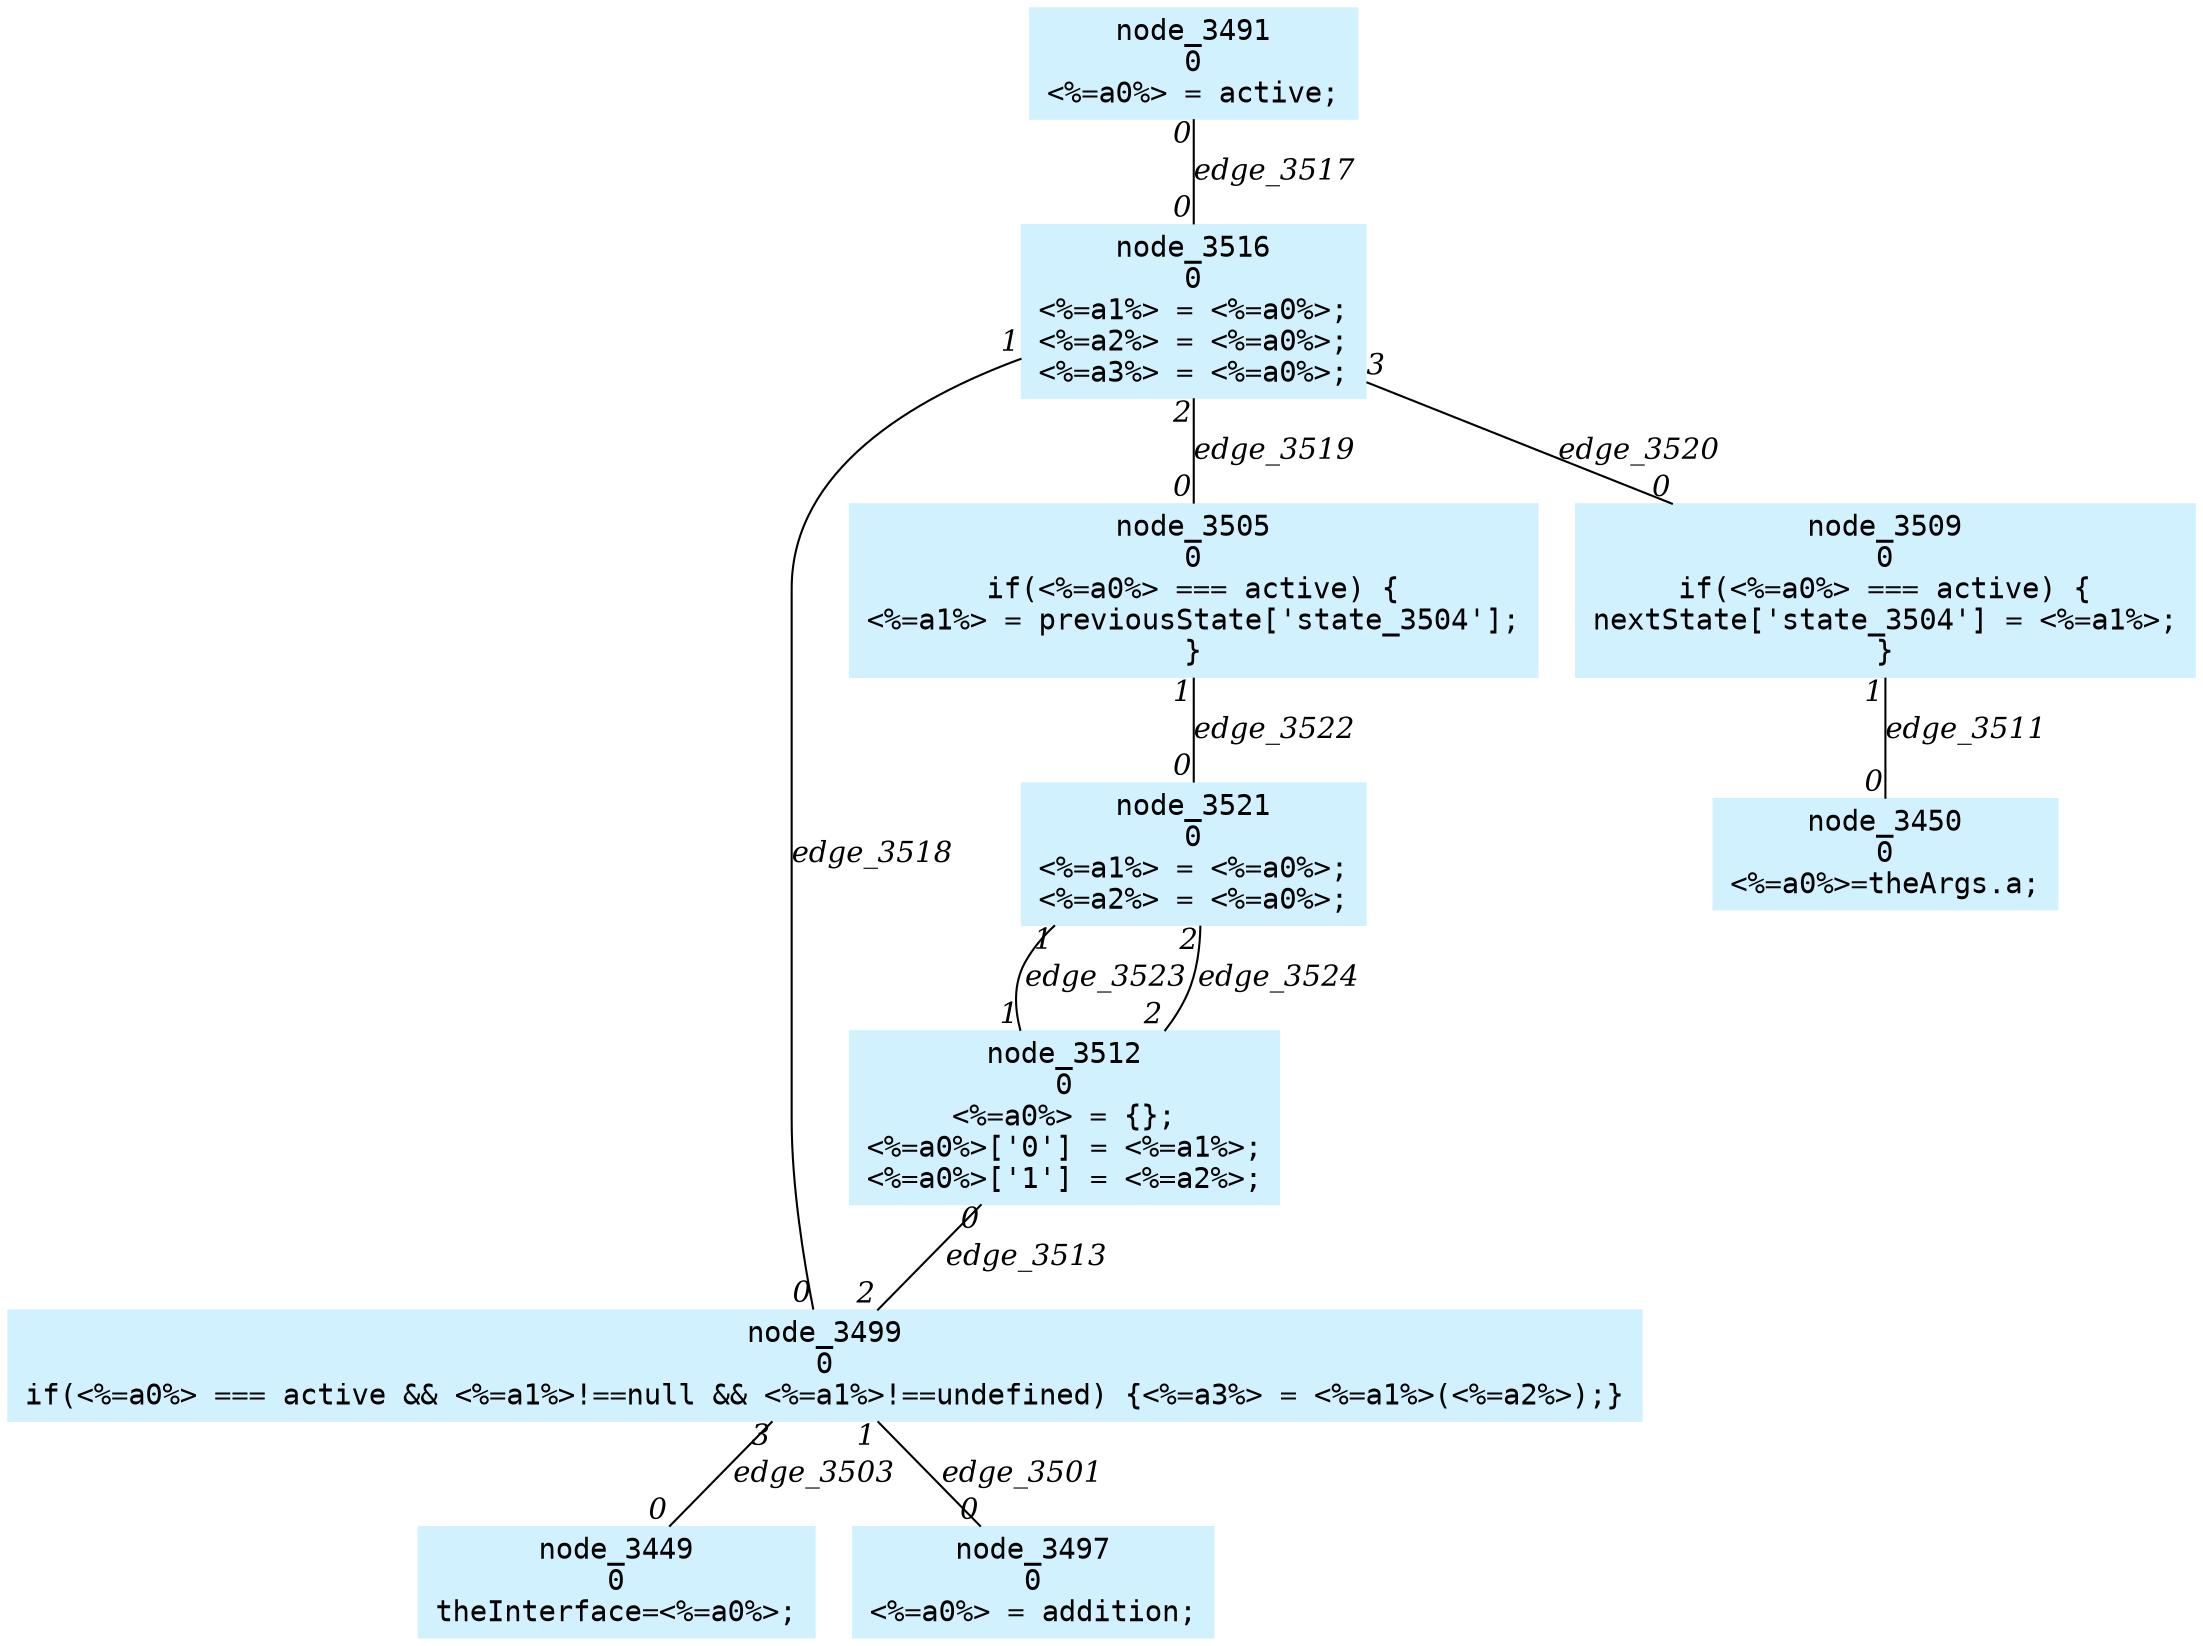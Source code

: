 digraph g{node_3449 [shape=box, style=filled, color="#d1f1ff", fontname="Courier", label="node_3449
0
theInterface=<%=a0%>;
" ]
node_3450 [shape=box, style=filled, color="#d1f1ff", fontname="Courier", label="node_3450
0
<%=a0%>=theArgs.a;
" ]
node_3491 [shape=box, style=filled, color="#d1f1ff", fontname="Courier", label="node_3491
0
<%=a0%> = active;
" ]
node_3497 [shape=box, style=filled, color="#d1f1ff", fontname="Courier", label="node_3497
0
<%=a0%> = addition;
" ]
node_3499 [shape=box, style=filled, color="#d1f1ff", fontname="Courier", label="node_3499
0
if(<%=a0%> === active && <%=a1%>!==null && <%=a1%>!==undefined) {<%=a3%> = <%=a1%>(<%=a2%>);}
" ]
node_3505 [shape=box, style=filled, color="#d1f1ff", fontname="Courier", label="node_3505
0
if(<%=a0%> === active) {
<%=a1%> = previousState['state_3504'];
}
" ]
node_3509 [shape=box, style=filled, color="#d1f1ff", fontname="Courier", label="node_3509
0
if(<%=a0%> === active) {
nextState['state_3504'] = <%=a1%>;
}
" ]
node_3512 [shape=box, style=filled, color="#d1f1ff", fontname="Courier", label="node_3512
0
<%=a0%> = {};
<%=a0%>['0'] = <%=a1%>;
<%=a0%>['1'] = <%=a2%>;
" ]
node_3516 [shape=box, style=filled, color="#d1f1ff", fontname="Courier", label="node_3516
0
<%=a1%> = <%=a0%>;
<%=a2%> = <%=a0%>;
<%=a3%> = <%=a0%>;
" ]
node_3521 [shape=box, style=filled, color="#d1f1ff", fontname="Courier", label="node_3521
0
<%=a1%> = <%=a0%>;
<%=a2%> = <%=a0%>;
" ]
node_3499 -> node_3497 [dir=none, arrowHead=none, fontname="Times-Italic", label="edge_3501",  headlabel="0", taillabel="1" ]
node_3499 -> node_3449 [dir=none, arrowHead=none, fontname="Times-Italic", label="edge_3503",  headlabel="0", taillabel="3" ]
node_3509 -> node_3450 [dir=none, arrowHead=none, fontname="Times-Italic", label="edge_3511",  headlabel="0", taillabel="1" ]
node_3512 -> node_3499 [dir=none, arrowHead=none, fontname="Times-Italic", label="edge_3513",  headlabel="2", taillabel="0" ]
node_3491 -> node_3516 [dir=none, arrowHead=none, fontname="Times-Italic", label="edge_3517",  headlabel="0", taillabel="0" ]
node_3516 -> node_3499 [dir=none, arrowHead=none, fontname="Times-Italic", label="edge_3518",  headlabel="0", taillabel="1" ]
node_3516 -> node_3505 [dir=none, arrowHead=none, fontname="Times-Italic", label="edge_3519",  headlabel="0", taillabel="2" ]
node_3516 -> node_3509 [dir=none, arrowHead=none, fontname="Times-Italic", label="edge_3520",  headlabel="0", taillabel="3" ]
node_3505 -> node_3521 [dir=none, arrowHead=none, fontname="Times-Italic", label="edge_3522",  headlabel="0", taillabel="1" ]
node_3521 -> node_3512 [dir=none, arrowHead=none, fontname="Times-Italic", label="edge_3523",  headlabel="1", taillabel="1" ]
node_3521 -> node_3512 [dir=none, arrowHead=none, fontname="Times-Italic", label="edge_3524",  headlabel="2", taillabel="2" ]
}